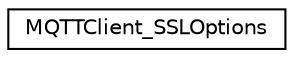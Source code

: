 digraph "Graphical Class Hierarchy"
{
 // LATEX_PDF_SIZE
  edge [fontname="Helvetica",fontsize="10",labelfontname="Helvetica",labelfontsize="10"];
  node [fontname="Helvetica",fontsize="10",shape=record];
  rankdir="LR";
  Node0 [label="MQTTClient_SSLOptions",height=0.2,width=0.4,color="black", fillcolor="white", style="filled",URL="$structMQTTClient__SSLOptions.html",tooltip=" "];
}
